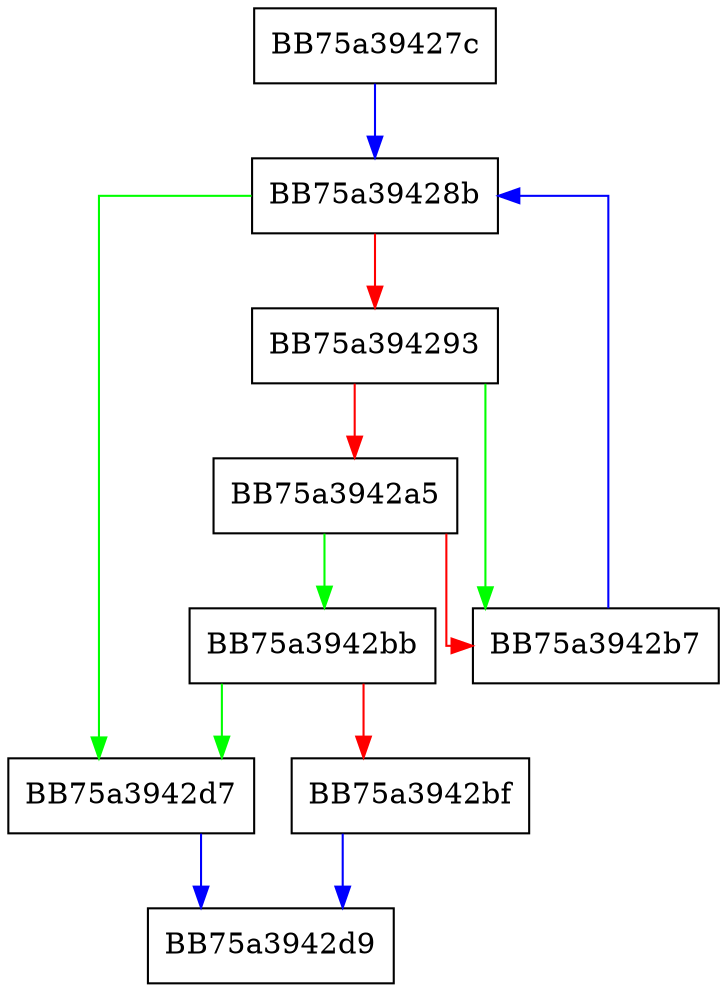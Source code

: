 digraph UnmapViewOfFileWorker {
  node [shape="box"];
  graph [splines=ortho];
  BB75a39427c -> BB75a39428b [color="blue"];
  BB75a39428b -> BB75a3942d7 [color="green"];
  BB75a39428b -> BB75a394293 [color="red"];
  BB75a394293 -> BB75a3942b7 [color="green"];
  BB75a394293 -> BB75a3942a5 [color="red"];
  BB75a3942a5 -> BB75a3942bb [color="green"];
  BB75a3942a5 -> BB75a3942b7 [color="red"];
  BB75a3942b7 -> BB75a39428b [color="blue"];
  BB75a3942bb -> BB75a3942d7 [color="green"];
  BB75a3942bb -> BB75a3942bf [color="red"];
  BB75a3942bf -> BB75a3942d9 [color="blue"];
  BB75a3942d7 -> BB75a3942d9 [color="blue"];
}